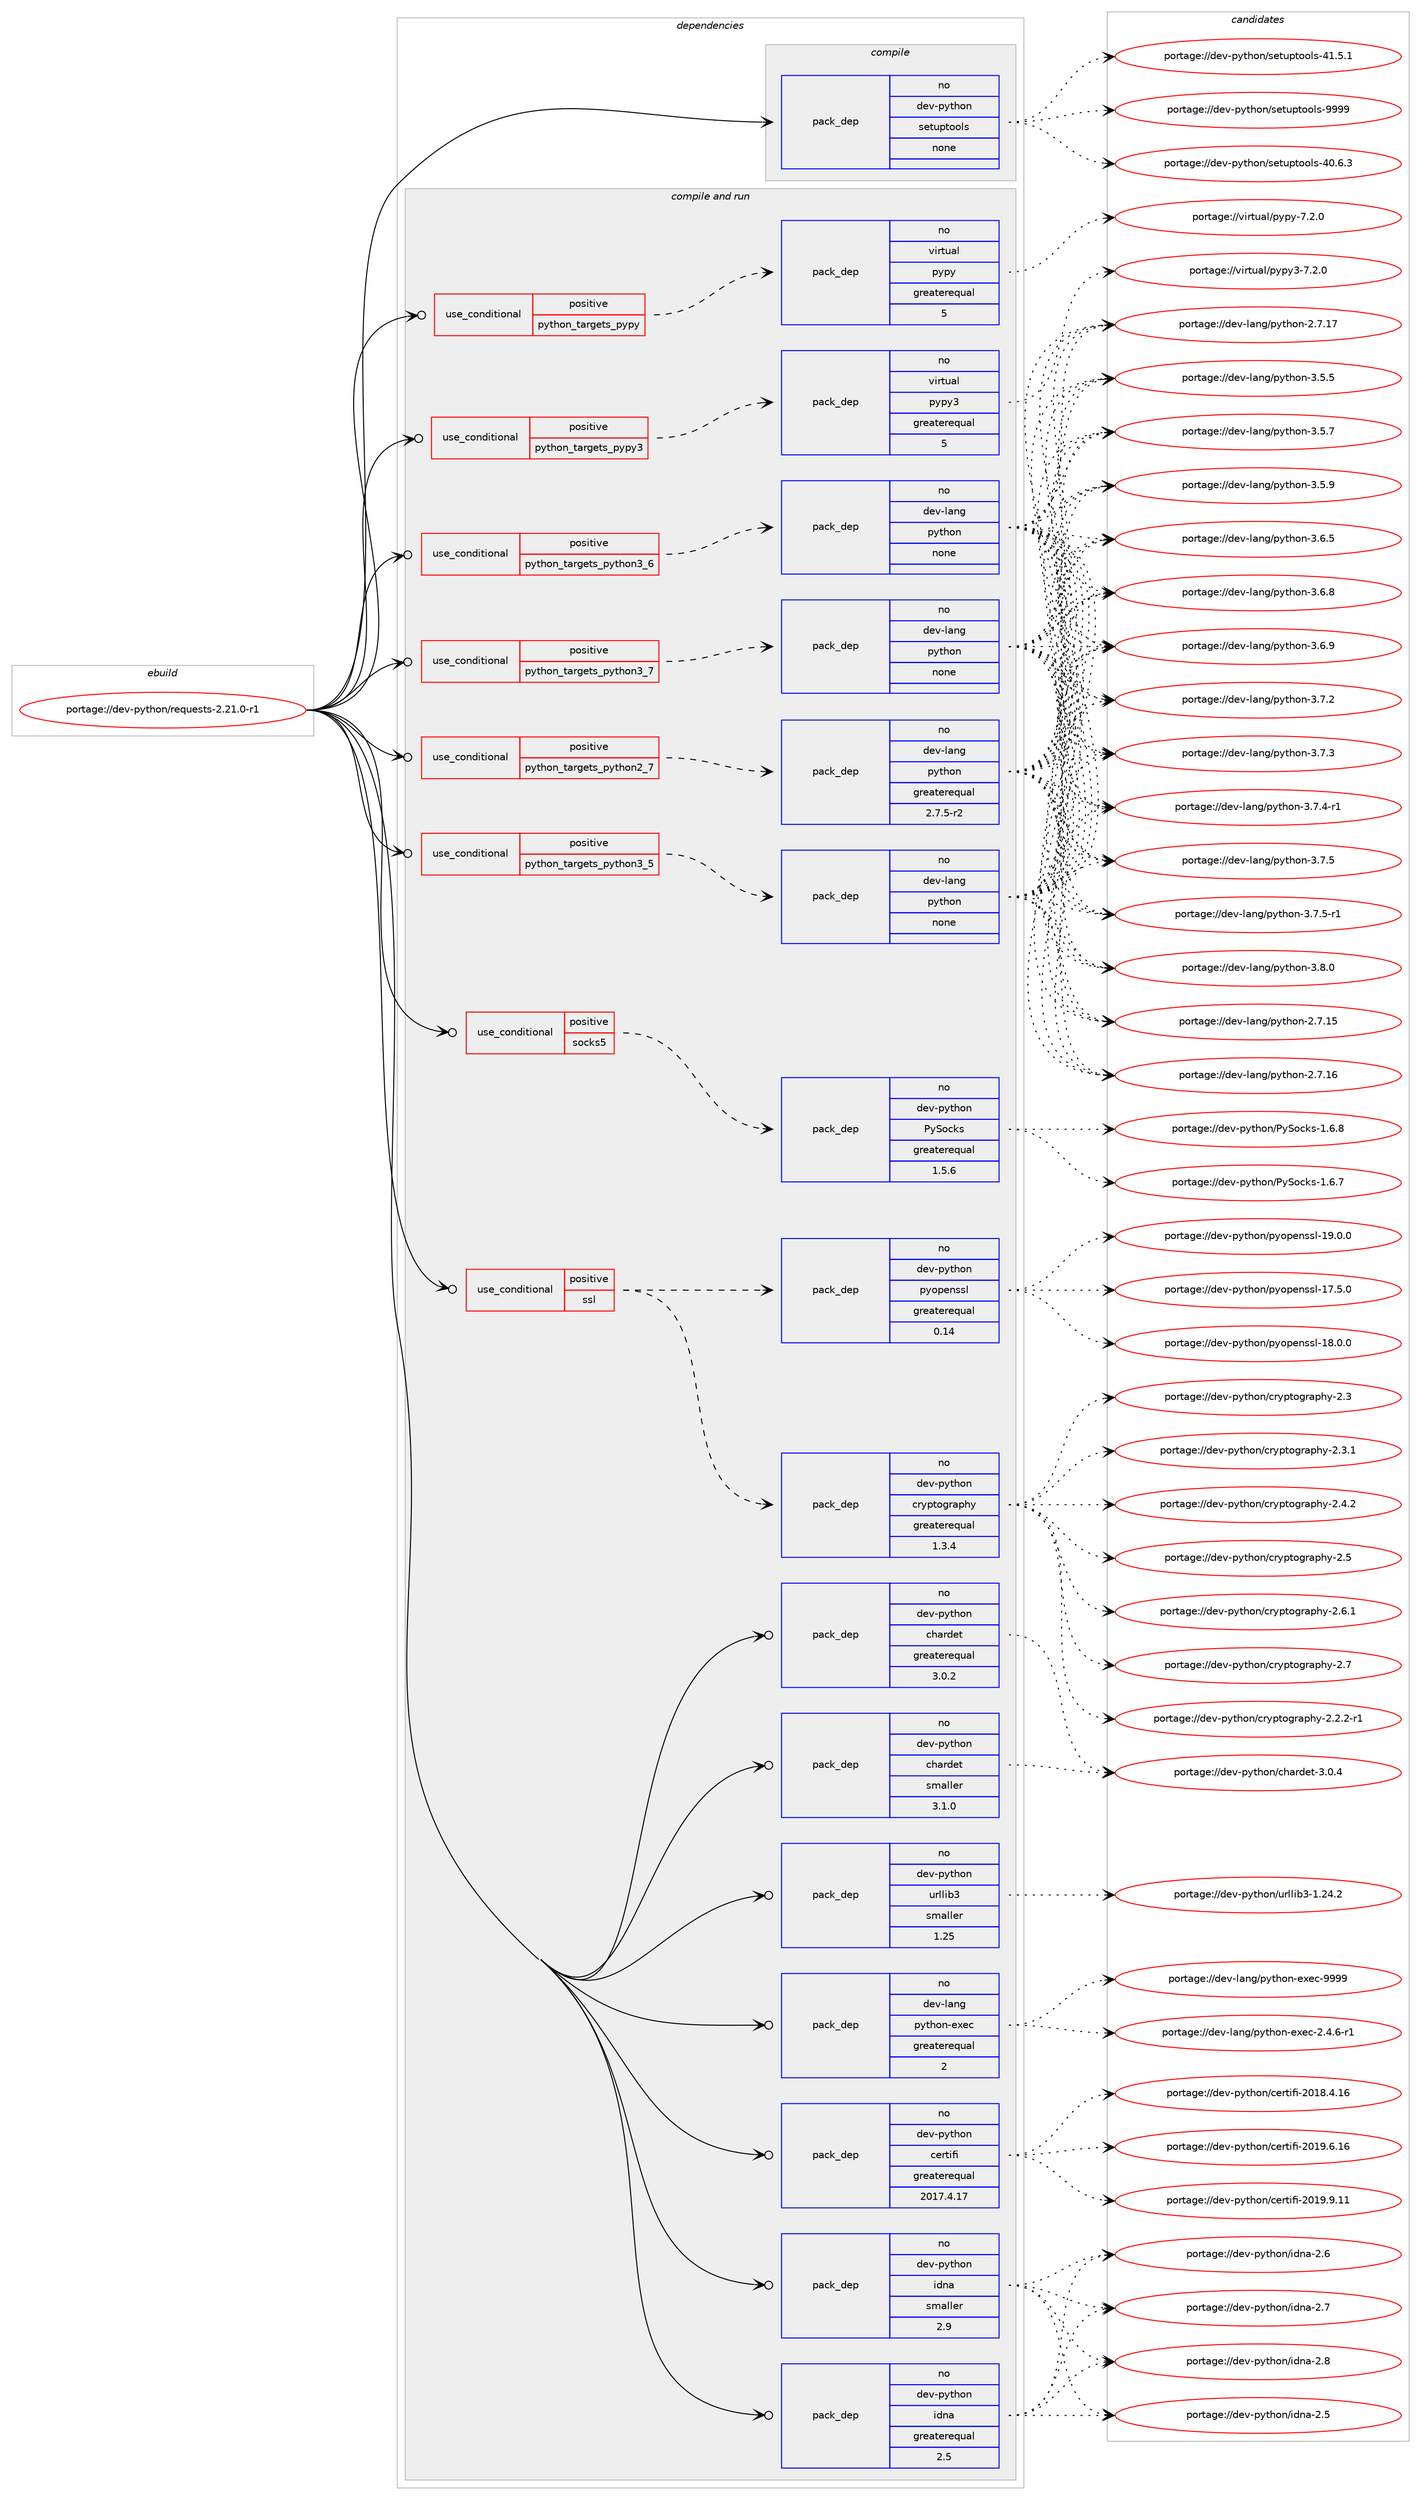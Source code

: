 digraph prolog {

# *************
# Graph options
# *************

newrank=true;
concentrate=true;
compound=true;
graph [rankdir=LR,fontname=Helvetica,fontsize=10,ranksep=1.5];#, ranksep=2.5, nodesep=0.2];
edge  [arrowhead=vee];
node  [fontname=Helvetica,fontsize=10];

# **********
# The ebuild
# **********

subgraph cluster_leftcol {
color=gray;
rank=same;
label=<<i>ebuild</i>>;
id [label="portage://dev-python/requests-2.21.0-r1", color=red, width=4, href="../dev-python/requests-2.21.0-r1.svg"];
}

# ****************
# The dependencies
# ****************

subgraph cluster_midcol {
color=gray;
label=<<i>dependencies</i>>;
subgraph cluster_compile {
fillcolor="#eeeeee";
style=filled;
label=<<i>compile</i>>;
subgraph pack129021 {
dependency170459 [label=<<TABLE BORDER="0" CELLBORDER="1" CELLSPACING="0" CELLPADDING="4" WIDTH="220"><TR><TD ROWSPAN="6" CELLPADDING="30">pack_dep</TD></TR><TR><TD WIDTH="110">no</TD></TR><TR><TD>dev-python</TD></TR><TR><TD>setuptools</TD></TR><TR><TD>none</TD></TR><TR><TD></TD></TR></TABLE>>, shape=none, color=blue];
}
id:e -> dependency170459:w [weight=20,style="solid",arrowhead="vee"];
}
subgraph cluster_compileandrun {
fillcolor="#eeeeee";
style=filled;
label=<<i>compile and run</i>>;
subgraph cond38027 {
dependency170460 [label=<<TABLE BORDER="0" CELLBORDER="1" CELLSPACING="0" CELLPADDING="4"><TR><TD ROWSPAN="3" CELLPADDING="10">use_conditional</TD></TR><TR><TD>positive</TD></TR><TR><TD>python_targets_pypy</TD></TR></TABLE>>, shape=none, color=red];
subgraph pack129022 {
dependency170461 [label=<<TABLE BORDER="0" CELLBORDER="1" CELLSPACING="0" CELLPADDING="4" WIDTH="220"><TR><TD ROWSPAN="6" CELLPADDING="30">pack_dep</TD></TR><TR><TD WIDTH="110">no</TD></TR><TR><TD>virtual</TD></TR><TR><TD>pypy</TD></TR><TR><TD>greaterequal</TD></TR><TR><TD>5</TD></TR></TABLE>>, shape=none, color=blue];
}
dependency170460:e -> dependency170461:w [weight=20,style="dashed",arrowhead="vee"];
}
id:e -> dependency170460:w [weight=20,style="solid",arrowhead="odotvee"];
subgraph cond38028 {
dependency170462 [label=<<TABLE BORDER="0" CELLBORDER="1" CELLSPACING="0" CELLPADDING="4"><TR><TD ROWSPAN="3" CELLPADDING="10">use_conditional</TD></TR><TR><TD>positive</TD></TR><TR><TD>python_targets_pypy3</TD></TR></TABLE>>, shape=none, color=red];
subgraph pack129023 {
dependency170463 [label=<<TABLE BORDER="0" CELLBORDER="1" CELLSPACING="0" CELLPADDING="4" WIDTH="220"><TR><TD ROWSPAN="6" CELLPADDING="30">pack_dep</TD></TR><TR><TD WIDTH="110">no</TD></TR><TR><TD>virtual</TD></TR><TR><TD>pypy3</TD></TR><TR><TD>greaterequal</TD></TR><TR><TD>5</TD></TR></TABLE>>, shape=none, color=blue];
}
dependency170462:e -> dependency170463:w [weight=20,style="dashed",arrowhead="vee"];
}
id:e -> dependency170462:w [weight=20,style="solid",arrowhead="odotvee"];
subgraph cond38029 {
dependency170464 [label=<<TABLE BORDER="0" CELLBORDER="1" CELLSPACING="0" CELLPADDING="4"><TR><TD ROWSPAN="3" CELLPADDING="10">use_conditional</TD></TR><TR><TD>positive</TD></TR><TR><TD>python_targets_python2_7</TD></TR></TABLE>>, shape=none, color=red];
subgraph pack129024 {
dependency170465 [label=<<TABLE BORDER="0" CELLBORDER="1" CELLSPACING="0" CELLPADDING="4" WIDTH="220"><TR><TD ROWSPAN="6" CELLPADDING="30">pack_dep</TD></TR><TR><TD WIDTH="110">no</TD></TR><TR><TD>dev-lang</TD></TR><TR><TD>python</TD></TR><TR><TD>greaterequal</TD></TR><TR><TD>2.7.5-r2</TD></TR></TABLE>>, shape=none, color=blue];
}
dependency170464:e -> dependency170465:w [weight=20,style="dashed",arrowhead="vee"];
}
id:e -> dependency170464:w [weight=20,style="solid",arrowhead="odotvee"];
subgraph cond38030 {
dependency170466 [label=<<TABLE BORDER="0" CELLBORDER="1" CELLSPACING="0" CELLPADDING="4"><TR><TD ROWSPAN="3" CELLPADDING="10">use_conditional</TD></TR><TR><TD>positive</TD></TR><TR><TD>python_targets_python3_5</TD></TR></TABLE>>, shape=none, color=red];
subgraph pack129025 {
dependency170467 [label=<<TABLE BORDER="0" CELLBORDER="1" CELLSPACING="0" CELLPADDING="4" WIDTH="220"><TR><TD ROWSPAN="6" CELLPADDING="30">pack_dep</TD></TR><TR><TD WIDTH="110">no</TD></TR><TR><TD>dev-lang</TD></TR><TR><TD>python</TD></TR><TR><TD>none</TD></TR><TR><TD></TD></TR></TABLE>>, shape=none, color=blue];
}
dependency170466:e -> dependency170467:w [weight=20,style="dashed",arrowhead="vee"];
}
id:e -> dependency170466:w [weight=20,style="solid",arrowhead="odotvee"];
subgraph cond38031 {
dependency170468 [label=<<TABLE BORDER="0" CELLBORDER="1" CELLSPACING="0" CELLPADDING="4"><TR><TD ROWSPAN="3" CELLPADDING="10">use_conditional</TD></TR><TR><TD>positive</TD></TR><TR><TD>python_targets_python3_6</TD></TR></TABLE>>, shape=none, color=red];
subgraph pack129026 {
dependency170469 [label=<<TABLE BORDER="0" CELLBORDER="1" CELLSPACING="0" CELLPADDING="4" WIDTH="220"><TR><TD ROWSPAN="6" CELLPADDING="30">pack_dep</TD></TR><TR><TD WIDTH="110">no</TD></TR><TR><TD>dev-lang</TD></TR><TR><TD>python</TD></TR><TR><TD>none</TD></TR><TR><TD></TD></TR></TABLE>>, shape=none, color=blue];
}
dependency170468:e -> dependency170469:w [weight=20,style="dashed",arrowhead="vee"];
}
id:e -> dependency170468:w [weight=20,style="solid",arrowhead="odotvee"];
subgraph cond38032 {
dependency170470 [label=<<TABLE BORDER="0" CELLBORDER="1" CELLSPACING="0" CELLPADDING="4"><TR><TD ROWSPAN="3" CELLPADDING="10">use_conditional</TD></TR><TR><TD>positive</TD></TR><TR><TD>python_targets_python3_7</TD></TR></TABLE>>, shape=none, color=red];
subgraph pack129027 {
dependency170471 [label=<<TABLE BORDER="0" CELLBORDER="1" CELLSPACING="0" CELLPADDING="4" WIDTH="220"><TR><TD ROWSPAN="6" CELLPADDING="30">pack_dep</TD></TR><TR><TD WIDTH="110">no</TD></TR><TR><TD>dev-lang</TD></TR><TR><TD>python</TD></TR><TR><TD>none</TD></TR><TR><TD></TD></TR></TABLE>>, shape=none, color=blue];
}
dependency170470:e -> dependency170471:w [weight=20,style="dashed",arrowhead="vee"];
}
id:e -> dependency170470:w [weight=20,style="solid",arrowhead="odotvee"];
subgraph cond38033 {
dependency170472 [label=<<TABLE BORDER="0" CELLBORDER="1" CELLSPACING="0" CELLPADDING="4"><TR><TD ROWSPAN="3" CELLPADDING="10">use_conditional</TD></TR><TR><TD>positive</TD></TR><TR><TD>socks5</TD></TR></TABLE>>, shape=none, color=red];
subgraph pack129028 {
dependency170473 [label=<<TABLE BORDER="0" CELLBORDER="1" CELLSPACING="0" CELLPADDING="4" WIDTH="220"><TR><TD ROWSPAN="6" CELLPADDING="30">pack_dep</TD></TR><TR><TD WIDTH="110">no</TD></TR><TR><TD>dev-python</TD></TR><TR><TD>PySocks</TD></TR><TR><TD>greaterequal</TD></TR><TR><TD>1.5.6</TD></TR></TABLE>>, shape=none, color=blue];
}
dependency170472:e -> dependency170473:w [weight=20,style="dashed",arrowhead="vee"];
}
id:e -> dependency170472:w [weight=20,style="solid",arrowhead="odotvee"];
subgraph cond38034 {
dependency170474 [label=<<TABLE BORDER="0" CELLBORDER="1" CELLSPACING="0" CELLPADDING="4"><TR><TD ROWSPAN="3" CELLPADDING="10">use_conditional</TD></TR><TR><TD>positive</TD></TR><TR><TD>ssl</TD></TR></TABLE>>, shape=none, color=red];
subgraph pack129029 {
dependency170475 [label=<<TABLE BORDER="0" CELLBORDER="1" CELLSPACING="0" CELLPADDING="4" WIDTH="220"><TR><TD ROWSPAN="6" CELLPADDING="30">pack_dep</TD></TR><TR><TD WIDTH="110">no</TD></TR><TR><TD>dev-python</TD></TR><TR><TD>cryptography</TD></TR><TR><TD>greaterequal</TD></TR><TR><TD>1.3.4</TD></TR></TABLE>>, shape=none, color=blue];
}
dependency170474:e -> dependency170475:w [weight=20,style="dashed",arrowhead="vee"];
subgraph pack129030 {
dependency170476 [label=<<TABLE BORDER="0" CELLBORDER="1" CELLSPACING="0" CELLPADDING="4" WIDTH="220"><TR><TD ROWSPAN="6" CELLPADDING="30">pack_dep</TD></TR><TR><TD WIDTH="110">no</TD></TR><TR><TD>dev-python</TD></TR><TR><TD>pyopenssl</TD></TR><TR><TD>greaterequal</TD></TR><TR><TD>0.14</TD></TR></TABLE>>, shape=none, color=blue];
}
dependency170474:e -> dependency170476:w [weight=20,style="dashed",arrowhead="vee"];
}
id:e -> dependency170474:w [weight=20,style="solid",arrowhead="odotvee"];
subgraph pack129031 {
dependency170477 [label=<<TABLE BORDER="0" CELLBORDER="1" CELLSPACING="0" CELLPADDING="4" WIDTH="220"><TR><TD ROWSPAN="6" CELLPADDING="30">pack_dep</TD></TR><TR><TD WIDTH="110">no</TD></TR><TR><TD>dev-lang</TD></TR><TR><TD>python-exec</TD></TR><TR><TD>greaterequal</TD></TR><TR><TD>2</TD></TR></TABLE>>, shape=none, color=blue];
}
id:e -> dependency170477:w [weight=20,style="solid",arrowhead="odotvee"];
subgraph pack129032 {
dependency170478 [label=<<TABLE BORDER="0" CELLBORDER="1" CELLSPACING="0" CELLPADDING="4" WIDTH="220"><TR><TD ROWSPAN="6" CELLPADDING="30">pack_dep</TD></TR><TR><TD WIDTH="110">no</TD></TR><TR><TD>dev-python</TD></TR><TR><TD>certifi</TD></TR><TR><TD>greaterequal</TD></TR><TR><TD>2017.4.17</TD></TR></TABLE>>, shape=none, color=blue];
}
id:e -> dependency170478:w [weight=20,style="solid",arrowhead="odotvee"];
subgraph pack129033 {
dependency170479 [label=<<TABLE BORDER="0" CELLBORDER="1" CELLSPACING="0" CELLPADDING="4" WIDTH="220"><TR><TD ROWSPAN="6" CELLPADDING="30">pack_dep</TD></TR><TR><TD WIDTH="110">no</TD></TR><TR><TD>dev-python</TD></TR><TR><TD>chardet</TD></TR><TR><TD>greaterequal</TD></TR><TR><TD>3.0.2</TD></TR></TABLE>>, shape=none, color=blue];
}
id:e -> dependency170479:w [weight=20,style="solid",arrowhead="odotvee"];
subgraph pack129034 {
dependency170480 [label=<<TABLE BORDER="0" CELLBORDER="1" CELLSPACING="0" CELLPADDING="4" WIDTH="220"><TR><TD ROWSPAN="6" CELLPADDING="30">pack_dep</TD></TR><TR><TD WIDTH="110">no</TD></TR><TR><TD>dev-python</TD></TR><TR><TD>chardet</TD></TR><TR><TD>smaller</TD></TR><TR><TD>3.1.0</TD></TR></TABLE>>, shape=none, color=blue];
}
id:e -> dependency170480:w [weight=20,style="solid",arrowhead="odotvee"];
subgraph pack129035 {
dependency170481 [label=<<TABLE BORDER="0" CELLBORDER="1" CELLSPACING="0" CELLPADDING="4" WIDTH="220"><TR><TD ROWSPAN="6" CELLPADDING="30">pack_dep</TD></TR><TR><TD WIDTH="110">no</TD></TR><TR><TD>dev-python</TD></TR><TR><TD>idna</TD></TR><TR><TD>greaterequal</TD></TR><TR><TD>2.5</TD></TR></TABLE>>, shape=none, color=blue];
}
id:e -> dependency170481:w [weight=20,style="solid",arrowhead="odotvee"];
subgraph pack129036 {
dependency170482 [label=<<TABLE BORDER="0" CELLBORDER="1" CELLSPACING="0" CELLPADDING="4" WIDTH="220"><TR><TD ROWSPAN="6" CELLPADDING="30">pack_dep</TD></TR><TR><TD WIDTH="110">no</TD></TR><TR><TD>dev-python</TD></TR><TR><TD>idna</TD></TR><TR><TD>smaller</TD></TR><TR><TD>2.9</TD></TR></TABLE>>, shape=none, color=blue];
}
id:e -> dependency170482:w [weight=20,style="solid",arrowhead="odotvee"];
subgraph pack129037 {
dependency170483 [label=<<TABLE BORDER="0" CELLBORDER="1" CELLSPACING="0" CELLPADDING="4" WIDTH="220"><TR><TD ROWSPAN="6" CELLPADDING="30">pack_dep</TD></TR><TR><TD WIDTH="110">no</TD></TR><TR><TD>dev-python</TD></TR><TR><TD>urllib3</TD></TR><TR><TD>smaller</TD></TR><TR><TD>1.25</TD></TR></TABLE>>, shape=none, color=blue];
}
id:e -> dependency170483:w [weight=20,style="solid",arrowhead="odotvee"];
}
subgraph cluster_run {
fillcolor="#eeeeee";
style=filled;
label=<<i>run</i>>;
}
}

# **************
# The candidates
# **************

subgraph cluster_choices {
rank=same;
color=gray;
label=<<i>candidates</i>>;

subgraph choice129021 {
color=black;
nodesep=1;
choiceportage100101118451121211161041111104711510111611711211611111110811545524846544651 [label="portage://dev-python/setuptools-40.6.3", color=red, width=4,href="../dev-python/setuptools-40.6.3.svg"];
choiceportage100101118451121211161041111104711510111611711211611111110811545524946534649 [label="portage://dev-python/setuptools-41.5.1", color=red, width=4,href="../dev-python/setuptools-41.5.1.svg"];
choiceportage10010111845112121116104111110471151011161171121161111111081154557575757 [label="portage://dev-python/setuptools-9999", color=red, width=4,href="../dev-python/setuptools-9999.svg"];
dependency170459:e -> choiceportage100101118451121211161041111104711510111611711211611111110811545524846544651:w [style=dotted,weight="100"];
dependency170459:e -> choiceportage100101118451121211161041111104711510111611711211611111110811545524946534649:w [style=dotted,weight="100"];
dependency170459:e -> choiceportage10010111845112121116104111110471151011161171121161111111081154557575757:w [style=dotted,weight="100"];
}
subgraph choice129022 {
color=black;
nodesep=1;
choiceportage1181051141161179710847112121112121455546504648 [label="portage://virtual/pypy-7.2.0", color=red, width=4,href="../virtual/pypy-7.2.0.svg"];
dependency170461:e -> choiceportage1181051141161179710847112121112121455546504648:w [style=dotted,weight="100"];
}
subgraph choice129023 {
color=black;
nodesep=1;
choiceportage118105114116117971084711212111212151455546504648 [label="portage://virtual/pypy3-7.2.0", color=red, width=4,href="../virtual/pypy3-7.2.0.svg"];
dependency170463:e -> choiceportage118105114116117971084711212111212151455546504648:w [style=dotted,weight="100"];
}
subgraph choice129024 {
color=black;
nodesep=1;
choiceportage10010111845108971101034711212111610411111045504655464953 [label="portage://dev-lang/python-2.7.15", color=red, width=4,href="../dev-lang/python-2.7.15.svg"];
choiceportage10010111845108971101034711212111610411111045504655464954 [label="portage://dev-lang/python-2.7.16", color=red, width=4,href="../dev-lang/python-2.7.16.svg"];
choiceportage10010111845108971101034711212111610411111045504655464955 [label="portage://dev-lang/python-2.7.17", color=red, width=4,href="../dev-lang/python-2.7.17.svg"];
choiceportage100101118451089711010347112121116104111110455146534653 [label="portage://dev-lang/python-3.5.5", color=red, width=4,href="../dev-lang/python-3.5.5.svg"];
choiceportage100101118451089711010347112121116104111110455146534655 [label="portage://dev-lang/python-3.5.7", color=red, width=4,href="../dev-lang/python-3.5.7.svg"];
choiceportage100101118451089711010347112121116104111110455146534657 [label="portage://dev-lang/python-3.5.9", color=red, width=4,href="../dev-lang/python-3.5.9.svg"];
choiceportage100101118451089711010347112121116104111110455146544653 [label="portage://dev-lang/python-3.6.5", color=red, width=4,href="../dev-lang/python-3.6.5.svg"];
choiceportage100101118451089711010347112121116104111110455146544656 [label="portage://dev-lang/python-3.6.8", color=red, width=4,href="../dev-lang/python-3.6.8.svg"];
choiceportage100101118451089711010347112121116104111110455146544657 [label="portage://dev-lang/python-3.6.9", color=red, width=4,href="../dev-lang/python-3.6.9.svg"];
choiceportage100101118451089711010347112121116104111110455146554650 [label="portage://dev-lang/python-3.7.2", color=red, width=4,href="../dev-lang/python-3.7.2.svg"];
choiceportage100101118451089711010347112121116104111110455146554651 [label="portage://dev-lang/python-3.7.3", color=red, width=4,href="../dev-lang/python-3.7.3.svg"];
choiceportage1001011184510897110103471121211161041111104551465546524511449 [label="portage://dev-lang/python-3.7.4-r1", color=red, width=4,href="../dev-lang/python-3.7.4-r1.svg"];
choiceportage100101118451089711010347112121116104111110455146554653 [label="portage://dev-lang/python-3.7.5", color=red, width=4,href="../dev-lang/python-3.7.5.svg"];
choiceportage1001011184510897110103471121211161041111104551465546534511449 [label="portage://dev-lang/python-3.7.5-r1", color=red, width=4,href="../dev-lang/python-3.7.5-r1.svg"];
choiceportage100101118451089711010347112121116104111110455146564648 [label="portage://dev-lang/python-3.8.0", color=red, width=4,href="../dev-lang/python-3.8.0.svg"];
dependency170465:e -> choiceportage10010111845108971101034711212111610411111045504655464953:w [style=dotted,weight="100"];
dependency170465:e -> choiceportage10010111845108971101034711212111610411111045504655464954:w [style=dotted,weight="100"];
dependency170465:e -> choiceportage10010111845108971101034711212111610411111045504655464955:w [style=dotted,weight="100"];
dependency170465:e -> choiceportage100101118451089711010347112121116104111110455146534653:w [style=dotted,weight="100"];
dependency170465:e -> choiceportage100101118451089711010347112121116104111110455146534655:w [style=dotted,weight="100"];
dependency170465:e -> choiceportage100101118451089711010347112121116104111110455146534657:w [style=dotted,weight="100"];
dependency170465:e -> choiceportage100101118451089711010347112121116104111110455146544653:w [style=dotted,weight="100"];
dependency170465:e -> choiceportage100101118451089711010347112121116104111110455146544656:w [style=dotted,weight="100"];
dependency170465:e -> choiceportage100101118451089711010347112121116104111110455146544657:w [style=dotted,weight="100"];
dependency170465:e -> choiceportage100101118451089711010347112121116104111110455146554650:w [style=dotted,weight="100"];
dependency170465:e -> choiceportage100101118451089711010347112121116104111110455146554651:w [style=dotted,weight="100"];
dependency170465:e -> choiceportage1001011184510897110103471121211161041111104551465546524511449:w [style=dotted,weight="100"];
dependency170465:e -> choiceportage100101118451089711010347112121116104111110455146554653:w [style=dotted,weight="100"];
dependency170465:e -> choiceportage1001011184510897110103471121211161041111104551465546534511449:w [style=dotted,weight="100"];
dependency170465:e -> choiceportage100101118451089711010347112121116104111110455146564648:w [style=dotted,weight="100"];
}
subgraph choice129025 {
color=black;
nodesep=1;
choiceportage10010111845108971101034711212111610411111045504655464953 [label="portage://dev-lang/python-2.7.15", color=red, width=4,href="../dev-lang/python-2.7.15.svg"];
choiceportage10010111845108971101034711212111610411111045504655464954 [label="portage://dev-lang/python-2.7.16", color=red, width=4,href="../dev-lang/python-2.7.16.svg"];
choiceportage10010111845108971101034711212111610411111045504655464955 [label="portage://dev-lang/python-2.7.17", color=red, width=4,href="../dev-lang/python-2.7.17.svg"];
choiceportage100101118451089711010347112121116104111110455146534653 [label="portage://dev-lang/python-3.5.5", color=red, width=4,href="../dev-lang/python-3.5.5.svg"];
choiceportage100101118451089711010347112121116104111110455146534655 [label="portage://dev-lang/python-3.5.7", color=red, width=4,href="../dev-lang/python-3.5.7.svg"];
choiceportage100101118451089711010347112121116104111110455146534657 [label="portage://dev-lang/python-3.5.9", color=red, width=4,href="../dev-lang/python-3.5.9.svg"];
choiceportage100101118451089711010347112121116104111110455146544653 [label="portage://dev-lang/python-3.6.5", color=red, width=4,href="../dev-lang/python-3.6.5.svg"];
choiceportage100101118451089711010347112121116104111110455146544656 [label="portage://dev-lang/python-3.6.8", color=red, width=4,href="../dev-lang/python-3.6.8.svg"];
choiceportage100101118451089711010347112121116104111110455146544657 [label="portage://dev-lang/python-3.6.9", color=red, width=4,href="../dev-lang/python-3.6.9.svg"];
choiceportage100101118451089711010347112121116104111110455146554650 [label="portage://dev-lang/python-3.7.2", color=red, width=4,href="../dev-lang/python-3.7.2.svg"];
choiceportage100101118451089711010347112121116104111110455146554651 [label="portage://dev-lang/python-3.7.3", color=red, width=4,href="../dev-lang/python-3.7.3.svg"];
choiceportage1001011184510897110103471121211161041111104551465546524511449 [label="portage://dev-lang/python-3.7.4-r1", color=red, width=4,href="../dev-lang/python-3.7.4-r1.svg"];
choiceportage100101118451089711010347112121116104111110455146554653 [label="portage://dev-lang/python-3.7.5", color=red, width=4,href="../dev-lang/python-3.7.5.svg"];
choiceportage1001011184510897110103471121211161041111104551465546534511449 [label="portage://dev-lang/python-3.7.5-r1", color=red, width=4,href="../dev-lang/python-3.7.5-r1.svg"];
choiceportage100101118451089711010347112121116104111110455146564648 [label="portage://dev-lang/python-3.8.0", color=red, width=4,href="../dev-lang/python-3.8.0.svg"];
dependency170467:e -> choiceportage10010111845108971101034711212111610411111045504655464953:w [style=dotted,weight="100"];
dependency170467:e -> choiceportage10010111845108971101034711212111610411111045504655464954:w [style=dotted,weight="100"];
dependency170467:e -> choiceportage10010111845108971101034711212111610411111045504655464955:w [style=dotted,weight="100"];
dependency170467:e -> choiceportage100101118451089711010347112121116104111110455146534653:w [style=dotted,weight="100"];
dependency170467:e -> choiceportage100101118451089711010347112121116104111110455146534655:w [style=dotted,weight="100"];
dependency170467:e -> choiceportage100101118451089711010347112121116104111110455146534657:w [style=dotted,weight="100"];
dependency170467:e -> choiceportage100101118451089711010347112121116104111110455146544653:w [style=dotted,weight="100"];
dependency170467:e -> choiceportage100101118451089711010347112121116104111110455146544656:w [style=dotted,weight="100"];
dependency170467:e -> choiceportage100101118451089711010347112121116104111110455146544657:w [style=dotted,weight="100"];
dependency170467:e -> choiceportage100101118451089711010347112121116104111110455146554650:w [style=dotted,weight="100"];
dependency170467:e -> choiceportage100101118451089711010347112121116104111110455146554651:w [style=dotted,weight="100"];
dependency170467:e -> choiceportage1001011184510897110103471121211161041111104551465546524511449:w [style=dotted,weight="100"];
dependency170467:e -> choiceportage100101118451089711010347112121116104111110455146554653:w [style=dotted,weight="100"];
dependency170467:e -> choiceportage1001011184510897110103471121211161041111104551465546534511449:w [style=dotted,weight="100"];
dependency170467:e -> choiceportage100101118451089711010347112121116104111110455146564648:w [style=dotted,weight="100"];
}
subgraph choice129026 {
color=black;
nodesep=1;
choiceportage10010111845108971101034711212111610411111045504655464953 [label="portage://dev-lang/python-2.7.15", color=red, width=4,href="../dev-lang/python-2.7.15.svg"];
choiceportage10010111845108971101034711212111610411111045504655464954 [label="portage://dev-lang/python-2.7.16", color=red, width=4,href="../dev-lang/python-2.7.16.svg"];
choiceportage10010111845108971101034711212111610411111045504655464955 [label="portage://dev-lang/python-2.7.17", color=red, width=4,href="../dev-lang/python-2.7.17.svg"];
choiceportage100101118451089711010347112121116104111110455146534653 [label="portage://dev-lang/python-3.5.5", color=red, width=4,href="../dev-lang/python-3.5.5.svg"];
choiceportage100101118451089711010347112121116104111110455146534655 [label="portage://dev-lang/python-3.5.7", color=red, width=4,href="../dev-lang/python-3.5.7.svg"];
choiceportage100101118451089711010347112121116104111110455146534657 [label="portage://dev-lang/python-3.5.9", color=red, width=4,href="../dev-lang/python-3.5.9.svg"];
choiceportage100101118451089711010347112121116104111110455146544653 [label="portage://dev-lang/python-3.6.5", color=red, width=4,href="../dev-lang/python-3.6.5.svg"];
choiceportage100101118451089711010347112121116104111110455146544656 [label="portage://dev-lang/python-3.6.8", color=red, width=4,href="../dev-lang/python-3.6.8.svg"];
choiceportage100101118451089711010347112121116104111110455146544657 [label="portage://dev-lang/python-3.6.9", color=red, width=4,href="../dev-lang/python-3.6.9.svg"];
choiceportage100101118451089711010347112121116104111110455146554650 [label="portage://dev-lang/python-3.7.2", color=red, width=4,href="../dev-lang/python-3.7.2.svg"];
choiceportage100101118451089711010347112121116104111110455146554651 [label="portage://dev-lang/python-3.7.3", color=red, width=4,href="../dev-lang/python-3.7.3.svg"];
choiceportage1001011184510897110103471121211161041111104551465546524511449 [label="portage://dev-lang/python-3.7.4-r1", color=red, width=4,href="../dev-lang/python-3.7.4-r1.svg"];
choiceportage100101118451089711010347112121116104111110455146554653 [label="portage://dev-lang/python-3.7.5", color=red, width=4,href="../dev-lang/python-3.7.5.svg"];
choiceportage1001011184510897110103471121211161041111104551465546534511449 [label="portage://dev-lang/python-3.7.5-r1", color=red, width=4,href="../dev-lang/python-3.7.5-r1.svg"];
choiceportage100101118451089711010347112121116104111110455146564648 [label="portage://dev-lang/python-3.8.0", color=red, width=4,href="../dev-lang/python-3.8.0.svg"];
dependency170469:e -> choiceportage10010111845108971101034711212111610411111045504655464953:w [style=dotted,weight="100"];
dependency170469:e -> choiceportage10010111845108971101034711212111610411111045504655464954:w [style=dotted,weight="100"];
dependency170469:e -> choiceportage10010111845108971101034711212111610411111045504655464955:w [style=dotted,weight="100"];
dependency170469:e -> choiceportage100101118451089711010347112121116104111110455146534653:w [style=dotted,weight="100"];
dependency170469:e -> choiceportage100101118451089711010347112121116104111110455146534655:w [style=dotted,weight="100"];
dependency170469:e -> choiceportage100101118451089711010347112121116104111110455146534657:w [style=dotted,weight="100"];
dependency170469:e -> choiceportage100101118451089711010347112121116104111110455146544653:w [style=dotted,weight="100"];
dependency170469:e -> choiceportage100101118451089711010347112121116104111110455146544656:w [style=dotted,weight="100"];
dependency170469:e -> choiceportage100101118451089711010347112121116104111110455146544657:w [style=dotted,weight="100"];
dependency170469:e -> choiceportage100101118451089711010347112121116104111110455146554650:w [style=dotted,weight="100"];
dependency170469:e -> choiceportage100101118451089711010347112121116104111110455146554651:w [style=dotted,weight="100"];
dependency170469:e -> choiceportage1001011184510897110103471121211161041111104551465546524511449:w [style=dotted,weight="100"];
dependency170469:e -> choiceportage100101118451089711010347112121116104111110455146554653:w [style=dotted,weight="100"];
dependency170469:e -> choiceportage1001011184510897110103471121211161041111104551465546534511449:w [style=dotted,weight="100"];
dependency170469:e -> choiceportage100101118451089711010347112121116104111110455146564648:w [style=dotted,weight="100"];
}
subgraph choice129027 {
color=black;
nodesep=1;
choiceportage10010111845108971101034711212111610411111045504655464953 [label="portage://dev-lang/python-2.7.15", color=red, width=4,href="../dev-lang/python-2.7.15.svg"];
choiceportage10010111845108971101034711212111610411111045504655464954 [label="portage://dev-lang/python-2.7.16", color=red, width=4,href="../dev-lang/python-2.7.16.svg"];
choiceportage10010111845108971101034711212111610411111045504655464955 [label="portage://dev-lang/python-2.7.17", color=red, width=4,href="../dev-lang/python-2.7.17.svg"];
choiceportage100101118451089711010347112121116104111110455146534653 [label="portage://dev-lang/python-3.5.5", color=red, width=4,href="../dev-lang/python-3.5.5.svg"];
choiceportage100101118451089711010347112121116104111110455146534655 [label="portage://dev-lang/python-3.5.7", color=red, width=4,href="../dev-lang/python-3.5.7.svg"];
choiceportage100101118451089711010347112121116104111110455146534657 [label="portage://dev-lang/python-3.5.9", color=red, width=4,href="../dev-lang/python-3.5.9.svg"];
choiceportage100101118451089711010347112121116104111110455146544653 [label="portage://dev-lang/python-3.6.5", color=red, width=4,href="../dev-lang/python-3.6.5.svg"];
choiceportage100101118451089711010347112121116104111110455146544656 [label="portage://dev-lang/python-3.6.8", color=red, width=4,href="../dev-lang/python-3.6.8.svg"];
choiceportage100101118451089711010347112121116104111110455146544657 [label="portage://dev-lang/python-3.6.9", color=red, width=4,href="../dev-lang/python-3.6.9.svg"];
choiceportage100101118451089711010347112121116104111110455146554650 [label="portage://dev-lang/python-3.7.2", color=red, width=4,href="../dev-lang/python-3.7.2.svg"];
choiceportage100101118451089711010347112121116104111110455146554651 [label="portage://dev-lang/python-3.7.3", color=red, width=4,href="../dev-lang/python-3.7.3.svg"];
choiceportage1001011184510897110103471121211161041111104551465546524511449 [label="portage://dev-lang/python-3.7.4-r1", color=red, width=4,href="../dev-lang/python-3.7.4-r1.svg"];
choiceportage100101118451089711010347112121116104111110455146554653 [label="portage://dev-lang/python-3.7.5", color=red, width=4,href="../dev-lang/python-3.7.5.svg"];
choiceportage1001011184510897110103471121211161041111104551465546534511449 [label="portage://dev-lang/python-3.7.5-r1", color=red, width=4,href="../dev-lang/python-3.7.5-r1.svg"];
choiceportage100101118451089711010347112121116104111110455146564648 [label="portage://dev-lang/python-3.8.0", color=red, width=4,href="../dev-lang/python-3.8.0.svg"];
dependency170471:e -> choiceportage10010111845108971101034711212111610411111045504655464953:w [style=dotted,weight="100"];
dependency170471:e -> choiceportage10010111845108971101034711212111610411111045504655464954:w [style=dotted,weight="100"];
dependency170471:e -> choiceportage10010111845108971101034711212111610411111045504655464955:w [style=dotted,weight="100"];
dependency170471:e -> choiceportage100101118451089711010347112121116104111110455146534653:w [style=dotted,weight="100"];
dependency170471:e -> choiceportage100101118451089711010347112121116104111110455146534655:w [style=dotted,weight="100"];
dependency170471:e -> choiceportage100101118451089711010347112121116104111110455146534657:w [style=dotted,weight="100"];
dependency170471:e -> choiceportage100101118451089711010347112121116104111110455146544653:w [style=dotted,weight="100"];
dependency170471:e -> choiceportage100101118451089711010347112121116104111110455146544656:w [style=dotted,weight="100"];
dependency170471:e -> choiceportage100101118451089711010347112121116104111110455146544657:w [style=dotted,weight="100"];
dependency170471:e -> choiceportage100101118451089711010347112121116104111110455146554650:w [style=dotted,weight="100"];
dependency170471:e -> choiceportage100101118451089711010347112121116104111110455146554651:w [style=dotted,weight="100"];
dependency170471:e -> choiceportage1001011184510897110103471121211161041111104551465546524511449:w [style=dotted,weight="100"];
dependency170471:e -> choiceportage100101118451089711010347112121116104111110455146554653:w [style=dotted,weight="100"];
dependency170471:e -> choiceportage1001011184510897110103471121211161041111104551465546534511449:w [style=dotted,weight="100"];
dependency170471:e -> choiceportage100101118451089711010347112121116104111110455146564648:w [style=dotted,weight="100"];
}
subgraph choice129028 {
color=black;
nodesep=1;
choiceportage1001011184511212111610411111047801218311199107115454946544655 [label="portage://dev-python/PySocks-1.6.7", color=red, width=4,href="../dev-python/PySocks-1.6.7.svg"];
choiceportage1001011184511212111610411111047801218311199107115454946544656 [label="portage://dev-python/PySocks-1.6.8", color=red, width=4,href="../dev-python/PySocks-1.6.8.svg"];
dependency170473:e -> choiceportage1001011184511212111610411111047801218311199107115454946544655:w [style=dotted,weight="100"];
dependency170473:e -> choiceportage1001011184511212111610411111047801218311199107115454946544656:w [style=dotted,weight="100"];
}
subgraph choice129029 {
color=black;
nodesep=1;
choiceportage100101118451121211161041111104799114121112116111103114971121041214550465046504511449 [label="portage://dev-python/cryptography-2.2.2-r1", color=red, width=4,href="../dev-python/cryptography-2.2.2-r1.svg"];
choiceportage1001011184511212111610411111047991141211121161111031149711210412145504651 [label="portage://dev-python/cryptography-2.3", color=red, width=4,href="../dev-python/cryptography-2.3.svg"];
choiceportage10010111845112121116104111110479911412111211611110311497112104121455046514649 [label="portage://dev-python/cryptography-2.3.1", color=red, width=4,href="../dev-python/cryptography-2.3.1.svg"];
choiceportage10010111845112121116104111110479911412111211611110311497112104121455046524650 [label="portage://dev-python/cryptography-2.4.2", color=red, width=4,href="../dev-python/cryptography-2.4.2.svg"];
choiceportage1001011184511212111610411111047991141211121161111031149711210412145504653 [label="portage://dev-python/cryptography-2.5", color=red, width=4,href="../dev-python/cryptography-2.5.svg"];
choiceportage10010111845112121116104111110479911412111211611110311497112104121455046544649 [label="portage://dev-python/cryptography-2.6.1", color=red, width=4,href="../dev-python/cryptography-2.6.1.svg"];
choiceportage1001011184511212111610411111047991141211121161111031149711210412145504655 [label="portage://dev-python/cryptography-2.7", color=red, width=4,href="../dev-python/cryptography-2.7.svg"];
dependency170475:e -> choiceportage100101118451121211161041111104799114121112116111103114971121041214550465046504511449:w [style=dotted,weight="100"];
dependency170475:e -> choiceportage1001011184511212111610411111047991141211121161111031149711210412145504651:w [style=dotted,weight="100"];
dependency170475:e -> choiceportage10010111845112121116104111110479911412111211611110311497112104121455046514649:w [style=dotted,weight="100"];
dependency170475:e -> choiceportage10010111845112121116104111110479911412111211611110311497112104121455046524650:w [style=dotted,weight="100"];
dependency170475:e -> choiceportage1001011184511212111610411111047991141211121161111031149711210412145504653:w [style=dotted,weight="100"];
dependency170475:e -> choiceportage10010111845112121116104111110479911412111211611110311497112104121455046544649:w [style=dotted,weight="100"];
dependency170475:e -> choiceportage1001011184511212111610411111047991141211121161111031149711210412145504655:w [style=dotted,weight="100"];
}
subgraph choice129030 {
color=black;
nodesep=1;
choiceportage100101118451121211161041111104711212111111210111011511510845495546534648 [label="portage://dev-python/pyopenssl-17.5.0", color=red, width=4,href="../dev-python/pyopenssl-17.5.0.svg"];
choiceportage100101118451121211161041111104711212111111210111011511510845495646484648 [label="portage://dev-python/pyopenssl-18.0.0", color=red, width=4,href="../dev-python/pyopenssl-18.0.0.svg"];
choiceportage100101118451121211161041111104711212111111210111011511510845495746484648 [label="portage://dev-python/pyopenssl-19.0.0", color=red, width=4,href="../dev-python/pyopenssl-19.0.0.svg"];
dependency170476:e -> choiceportage100101118451121211161041111104711212111111210111011511510845495546534648:w [style=dotted,weight="100"];
dependency170476:e -> choiceportage100101118451121211161041111104711212111111210111011511510845495646484648:w [style=dotted,weight="100"];
dependency170476:e -> choiceportage100101118451121211161041111104711212111111210111011511510845495746484648:w [style=dotted,weight="100"];
}
subgraph choice129031 {
color=black;
nodesep=1;
choiceportage10010111845108971101034711212111610411111045101120101994550465246544511449 [label="portage://dev-lang/python-exec-2.4.6-r1", color=red, width=4,href="../dev-lang/python-exec-2.4.6-r1.svg"];
choiceportage10010111845108971101034711212111610411111045101120101994557575757 [label="portage://dev-lang/python-exec-9999", color=red, width=4,href="../dev-lang/python-exec-9999.svg"];
dependency170477:e -> choiceportage10010111845108971101034711212111610411111045101120101994550465246544511449:w [style=dotted,weight="100"];
dependency170477:e -> choiceportage10010111845108971101034711212111610411111045101120101994557575757:w [style=dotted,weight="100"];
}
subgraph choice129032 {
color=black;
nodesep=1;
choiceportage10010111845112121116104111110479910111411610510210545504849564652464954 [label="portage://dev-python/certifi-2018.4.16", color=red, width=4,href="../dev-python/certifi-2018.4.16.svg"];
choiceportage10010111845112121116104111110479910111411610510210545504849574654464954 [label="portage://dev-python/certifi-2019.6.16", color=red, width=4,href="../dev-python/certifi-2019.6.16.svg"];
choiceportage10010111845112121116104111110479910111411610510210545504849574657464949 [label="portage://dev-python/certifi-2019.9.11", color=red, width=4,href="../dev-python/certifi-2019.9.11.svg"];
dependency170478:e -> choiceportage10010111845112121116104111110479910111411610510210545504849564652464954:w [style=dotted,weight="100"];
dependency170478:e -> choiceportage10010111845112121116104111110479910111411610510210545504849574654464954:w [style=dotted,weight="100"];
dependency170478:e -> choiceportage10010111845112121116104111110479910111411610510210545504849574657464949:w [style=dotted,weight="100"];
}
subgraph choice129033 {
color=black;
nodesep=1;
choiceportage10010111845112121116104111110479910497114100101116455146484652 [label="portage://dev-python/chardet-3.0.4", color=red, width=4,href="../dev-python/chardet-3.0.4.svg"];
dependency170479:e -> choiceportage10010111845112121116104111110479910497114100101116455146484652:w [style=dotted,weight="100"];
}
subgraph choice129034 {
color=black;
nodesep=1;
choiceportage10010111845112121116104111110479910497114100101116455146484652 [label="portage://dev-python/chardet-3.0.4", color=red, width=4,href="../dev-python/chardet-3.0.4.svg"];
dependency170480:e -> choiceportage10010111845112121116104111110479910497114100101116455146484652:w [style=dotted,weight="100"];
}
subgraph choice129035 {
color=black;
nodesep=1;
choiceportage10010111845112121116104111110471051001109745504653 [label="portage://dev-python/idna-2.5", color=red, width=4,href="../dev-python/idna-2.5.svg"];
choiceportage10010111845112121116104111110471051001109745504654 [label="portage://dev-python/idna-2.6", color=red, width=4,href="../dev-python/idna-2.6.svg"];
choiceportage10010111845112121116104111110471051001109745504655 [label="portage://dev-python/idna-2.7", color=red, width=4,href="../dev-python/idna-2.7.svg"];
choiceportage10010111845112121116104111110471051001109745504656 [label="portage://dev-python/idna-2.8", color=red, width=4,href="../dev-python/idna-2.8.svg"];
dependency170481:e -> choiceportage10010111845112121116104111110471051001109745504653:w [style=dotted,weight="100"];
dependency170481:e -> choiceportage10010111845112121116104111110471051001109745504654:w [style=dotted,weight="100"];
dependency170481:e -> choiceportage10010111845112121116104111110471051001109745504655:w [style=dotted,weight="100"];
dependency170481:e -> choiceportage10010111845112121116104111110471051001109745504656:w [style=dotted,weight="100"];
}
subgraph choice129036 {
color=black;
nodesep=1;
choiceportage10010111845112121116104111110471051001109745504653 [label="portage://dev-python/idna-2.5", color=red, width=4,href="../dev-python/idna-2.5.svg"];
choiceportage10010111845112121116104111110471051001109745504654 [label="portage://dev-python/idna-2.6", color=red, width=4,href="../dev-python/idna-2.6.svg"];
choiceportage10010111845112121116104111110471051001109745504655 [label="portage://dev-python/idna-2.7", color=red, width=4,href="../dev-python/idna-2.7.svg"];
choiceportage10010111845112121116104111110471051001109745504656 [label="portage://dev-python/idna-2.8", color=red, width=4,href="../dev-python/idna-2.8.svg"];
dependency170482:e -> choiceportage10010111845112121116104111110471051001109745504653:w [style=dotted,weight="100"];
dependency170482:e -> choiceportage10010111845112121116104111110471051001109745504654:w [style=dotted,weight="100"];
dependency170482:e -> choiceportage10010111845112121116104111110471051001109745504655:w [style=dotted,weight="100"];
dependency170482:e -> choiceportage10010111845112121116104111110471051001109745504656:w [style=dotted,weight="100"];
}
subgraph choice129037 {
color=black;
nodesep=1;
choiceportage1001011184511212111610411111047117114108108105985145494650524650 [label="portage://dev-python/urllib3-1.24.2", color=red, width=4,href="../dev-python/urllib3-1.24.2.svg"];
dependency170483:e -> choiceportage1001011184511212111610411111047117114108108105985145494650524650:w [style=dotted,weight="100"];
}
}

}
